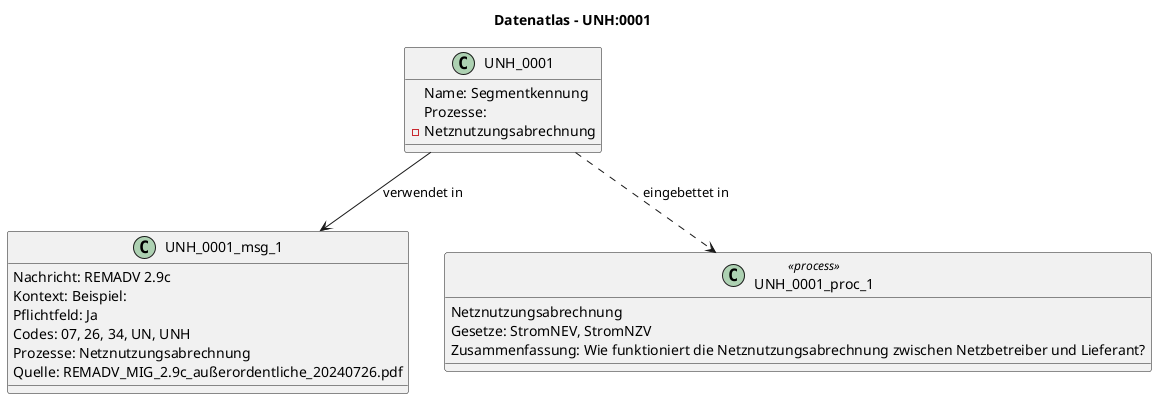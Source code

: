 @startuml
title Datenatlas – UNH:0001
class UNH_0001 {
  Name: Segmentkennung
  Prozesse:
    - Netznutzungsabrechnung
}
class UNH_0001_msg_1 {
  Nachricht: REMADV 2.9c
  Kontext: Beispiel:
  Pflichtfeld: Ja
  Codes: 07, 26, 34, UN, UNH
  Prozesse: Netznutzungsabrechnung
  Quelle: REMADV_MIG_2.9c_außerordentliche_20240726.pdf
}
UNH_0001 --> UNH_0001_msg_1 : verwendet in
class UNH_0001_proc_1 <<process>> {
  Netznutzungsabrechnung
  Gesetze: StromNEV, StromNZV
  Zusammenfassung: Wie funktioniert die Netznutzungsabrechnung zwischen Netzbetreiber und Lieferant?
}
UNH_0001 ..> UNH_0001_proc_1 : eingebettet in
@enduml